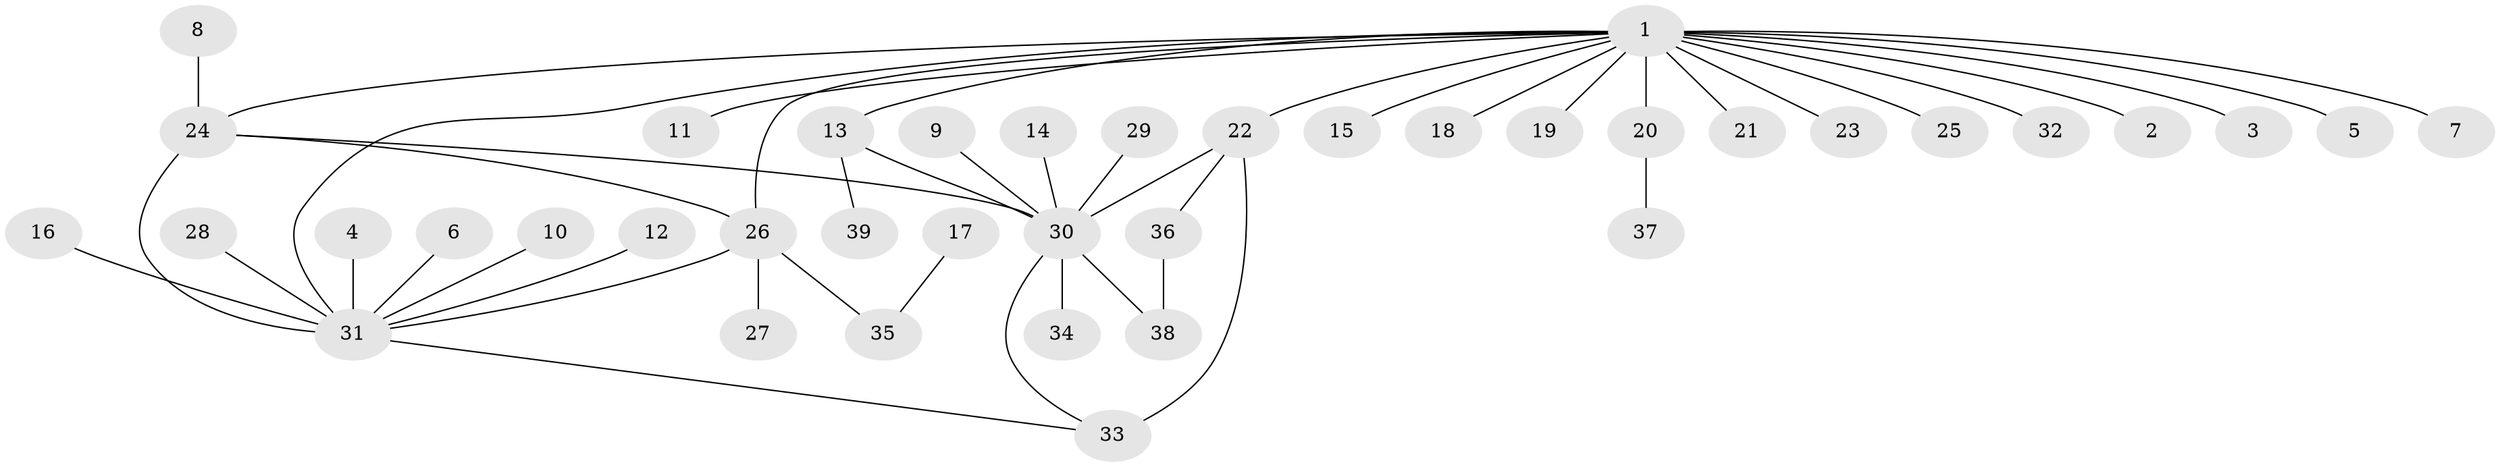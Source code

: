 // original degree distribution, {16: 0.01282051282051282, 6: 0.038461538461538464, 2: 0.21794871794871795, 11: 0.01282051282051282, 3: 0.05128205128205128, 1: 0.5641025641025641, 4: 0.07692307692307693, 12: 0.01282051282051282, 7: 0.01282051282051282}
// Generated by graph-tools (version 1.1) at 2025/25/03/09/25 03:25:57]
// undirected, 39 vertices, 46 edges
graph export_dot {
graph [start="1"]
  node [color=gray90,style=filled];
  1;
  2;
  3;
  4;
  5;
  6;
  7;
  8;
  9;
  10;
  11;
  12;
  13;
  14;
  15;
  16;
  17;
  18;
  19;
  20;
  21;
  22;
  23;
  24;
  25;
  26;
  27;
  28;
  29;
  30;
  31;
  32;
  33;
  34;
  35;
  36;
  37;
  38;
  39;
  1 -- 2 [weight=1.0];
  1 -- 3 [weight=1.0];
  1 -- 5 [weight=1.0];
  1 -- 7 [weight=1.0];
  1 -- 11 [weight=1.0];
  1 -- 13 [weight=1.0];
  1 -- 15 [weight=1.0];
  1 -- 18 [weight=1.0];
  1 -- 19 [weight=1.0];
  1 -- 20 [weight=2.0];
  1 -- 21 [weight=1.0];
  1 -- 22 [weight=1.0];
  1 -- 23 [weight=1.0];
  1 -- 24 [weight=1.0];
  1 -- 25 [weight=1.0];
  1 -- 26 [weight=1.0];
  1 -- 31 [weight=1.0];
  1 -- 32 [weight=1.0];
  4 -- 31 [weight=1.0];
  6 -- 31 [weight=1.0];
  8 -- 24 [weight=1.0];
  9 -- 30 [weight=1.0];
  10 -- 31 [weight=1.0];
  12 -- 31 [weight=1.0];
  13 -- 30 [weight=1.0];
  13 -- 39 [weight=1.0];
  14 -- 30 [weight=1.0];
  16 -- 31 [weight=1.0];
  17 -- 35 [weight=1.0];
  20 -- 37 [weight=1.0];
  22 -- 30 [weight=1.0];
  22 -- 33 [weight=2.0];
  22 -- 36 [weight=1.0];
  24 -- 26 [weight=1.0];
  24 -- 30 [weight=1.0];
  24 -- 31 [weight=2.0];
  26 -- 27 [weight=1.0];
  26 -- 31 [weight=1.0];
  26 -- 35 [weight=1.0];
  28 -- 31 [weight=1.0];
  29 -- 30 [weight=1.0];
  30 -- 33 [weight=1.0];
  30 -- 34 [weight=1.0];
  30 -- 38 [weight=1.0];
  31 -- 33 [weight=1.0];
  36 -- 38 [weight=1.0];
}
